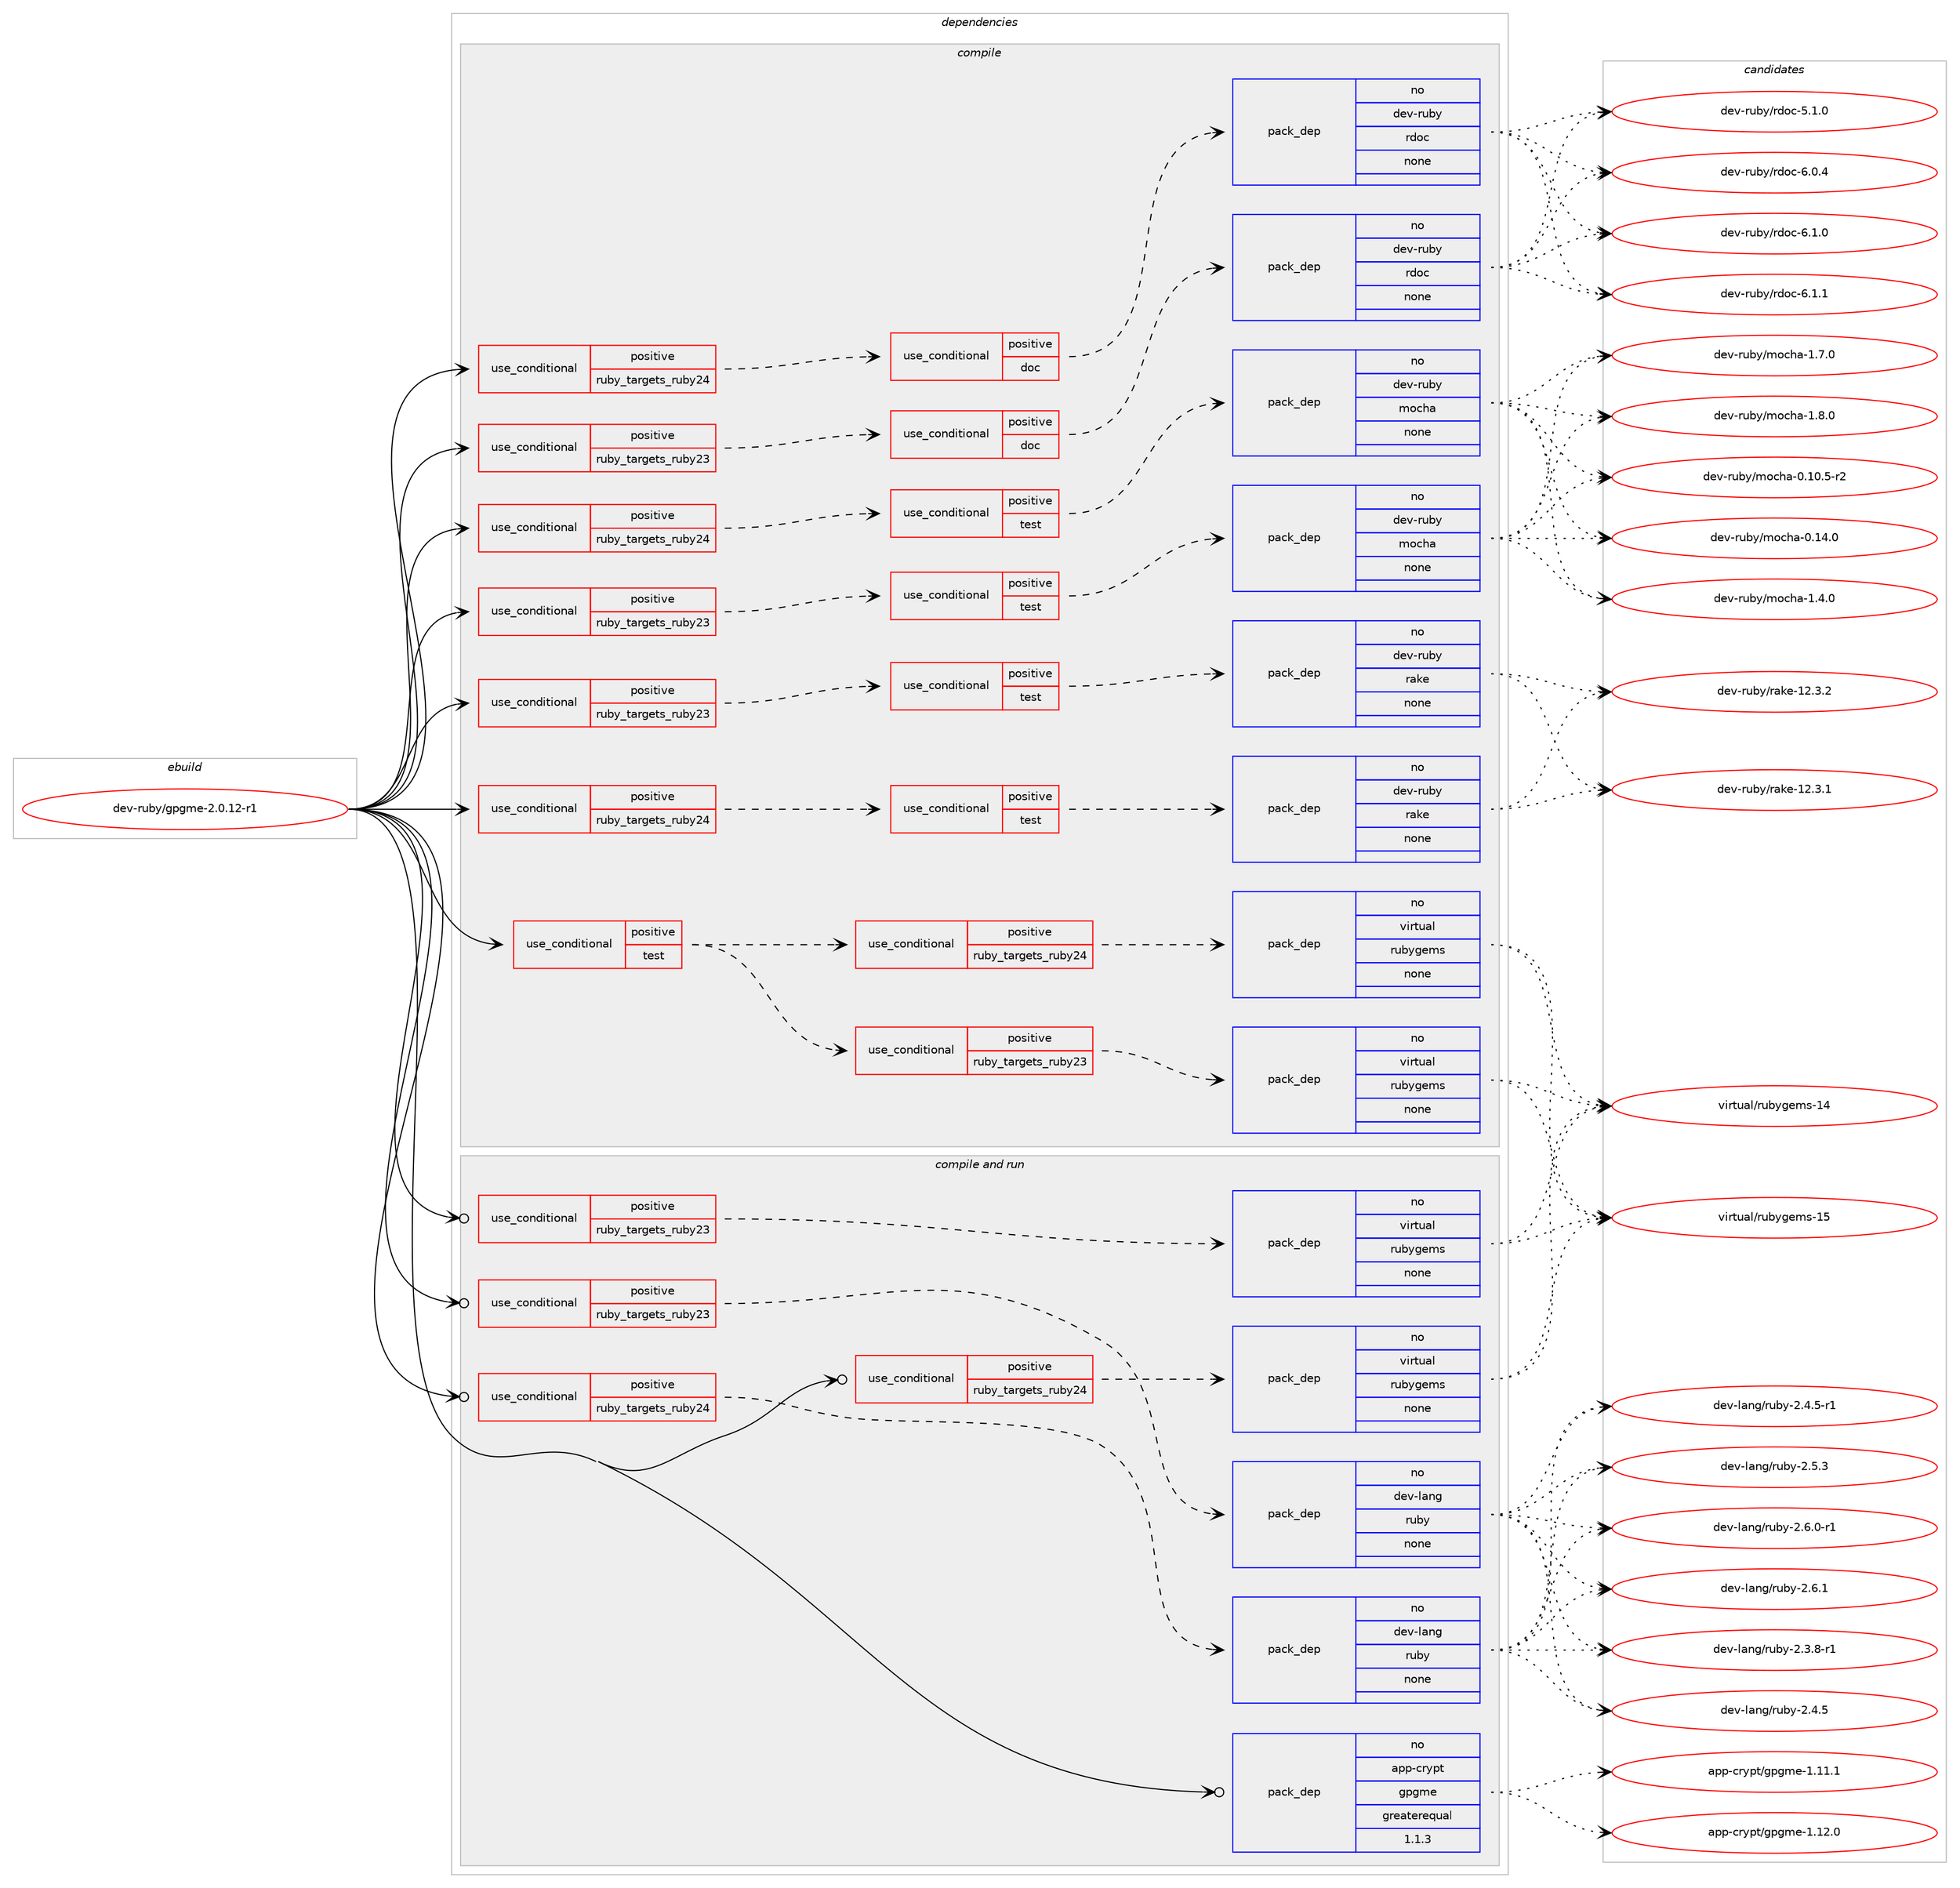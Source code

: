digraph prolog {

# *************
# Graph options
# *************

newrank=true;
concentrate=true;
compound=true;
graph [rankdir=LR,fontname=Helvetica,fontsize=10,ranksep=1.5];#, ranksep=2.5, nodesep=0.2];
edge  [arrowhead=vee];
node  [fontname=Helvetica,fontsize=10];

# **********
# The ebuild
# **********

subgraph cluster_leftcol {
color=gray;
rank=same;
label=<<i>ebuild</i>>;
id [label="dev-ruby/gpgme-2.0.12-r1", color=red, width=4, href="../dev-ruby/gpgme-2.0.12-r1.svg"];
}

# ****************
# The dependencies
# ****************

subgraph cluster_midcol {
color=gray;
label=<<i>dependencies</i>>;
subgraph cluster_compile {
fillcolor="#eeeeee";
style=filled;
label=<<i>compile</i>>;
subgraph cond401022 {
dependency1495693 [label=<<TABLE BORDER="0" CELLBORDER="1" CELLSPACING="0" CELLPADDING="4"><TR><TD ROWSPAN="3" CELLPADDING="10">use_conditional</TD></TR><TR><TD>positive</TD></TR><TR><TD>ruby_targets_ruby23</TD></TR></TABLE>>, shape=none, color=red];
subgraph cond401023 {
dependency1495694 [label=<<TABLE BORDER="0" CELLBORDER="1" CELLSPACING="0" CELLPADDING="4"><TR><TD ROWSPAN="3" CELLPADDING="10">use_conditional</TD></TR><TR><TD>positive</TD></TR><TR><TD>doc</TD></TR></TABLE>>, shape=none, color=red];
subgraph pack1071226 {
dependency1495695 [label=<<TABLE BORDER="0" CELLBORDER="1" CELLSPACING="0" CELLPADDING="4" WIDTH="220"><TR><TD ROWSPAN="6" CELLPADDING="30">pack_dep</TD></TR><TR><TD WIDTH="110">no</TD></TR><TR><TD>dev-ruby</TD></TR><TR><TD>rdoc</TD></TR><TR><TD>none</TD></TR><TR><TD></TD></TR></TABLE>>, shape=none, color=blue];
}
dependency1495694:e -> dependency1495695:w [weight=20,style="dashed",arrowhead="vee"];
}
dependency1495693:e -> dependency1495694:w [weight=20,style="dashed",arrowhead="vee"];
}
id:e -> dependency1495693:w [weight=20,style="solid",arrowhead="vee"];
subgraph cond401024 {
dependency1495696 [label=<<TABLE BORDER="0" CELLBORDER="1" CELLSPACING="0" CELLPADDING="4"><TR><TD ROWSPAN="3" CELLPADDING="10">use_conditional</TD></TR><TR><TD>positive</TD></TR><TR><TD>ruby_targets_ruby23</TD></TR></TABLE>>, shape=none, color=red];
subgraph cond401025 {
dependency1495697 [label=<<TABLE BORDER="0" CELLBORDER="1" CELLSPACING="0" CELLPADDING="4"><TR><TD ROWSPAN="3" CELLPADDING="10">use_conditional</TD></TR><TR><TD>positive</TD></TR><TR><TD>test</TD></TR></TABLE>>, shape=none, color=red];
subgraph pack1071227 {
dependency1495698 [label=<<TABLE BORDER="0" CELLBORDER="1" CELLSPACING="0" CELLPADDING="4" WIDTH="220"><TR><TD ROWSPAN="6" CELLPADDING="30">pack_dep</TD></TR><TR><TD WIDTH="110">no</TD></TR><TR><TD>dev-ruby</TD></TR><TR><TD>mocha</TD></TR><TR><TD>none</TD></TR><TR><TD></TD></TR></TABLE>>, shape=none, color=blue];
}
dependency1495697:e -> dependency1495698:w [weight=20,style="dashed",arrowhead="vee"];
}
dependency1495696:e -> dependency1495697:w [weight=20,style="dashed",arrowhead="vee"];
}
id:e -> dependency1495696:w [weight=20,style="solid",arrowhead="vee"];
subgraph cond401026 {
dependency1495699 [label=<<TABLE BORDER="0" CELLBORDER="1" CELLSPACING="0" CELLPADDING="4"><TR><TD ROWSPAN="3" CELLPADDING="10">use_conditional</TD></TR><TR><TD>positive</TD></TR><TR><TD>ruby_targets_ruby23</TD></TR></TABLE>>, shape=none, color=red];
subgraph cond401027 {
dependency1495700 [label=<<TABLE BORDER="0" CELLBORDER="1" CELLSPACING="0" CELLPADDING="4"><TR><TD ROWSPAN="3" CELLPADDING="10">use_conditional</TD></TR><TR><TD>positive</TD></TR><TR><TD>test</TD></TR></TABLE>>, shape=none, color=red];
subgraph pack1071228 {
dependency1495701 [label=<<TABLE BORDER="0" CELLBORDER="1" CELLSPACING="0" CELLPADDING="4" WIDTH="220"><TR><TD ROWSPAN="6" CELLPADDING="30">pack_dep</TD></TR><TR><TD WIDTH="110">no</TD></TR><TR><TD>dev-ruby</TD></TR><TR><TD>rake</TD></TR><TR><TD>none</TD></TR><TR><TD></TD></TR></TABLE>>, shape=none, color=blue];
}
dependency1495700:e -> dependency1495701:w [weight=20,style="dashed",arrowhead="vee"];
}
dependency1495699:e -> dependency1495700:w [weight=20,style="dashed",arrowhead="vee"];
}
id:e -> dependency1495699:w [weight=20,style="solid",arrowhead="vee"];
subgraph cond401028 {
dependency1495702 [label=<<TABLE BORDER="0" CELLBORDER="1" CELLSPACING="0" CELLPADDING="4"><TR><TD ROWSPAN="3" CELLPADDING="10">use_conditional</TD></TR><TR><TD>positive</TD></TR><TR><TD>ruby_targets_ruby24</TD></TR></TABLE>>, shape=none, color=red];
subgraph cond401029 {
dependency1495703 [label=<<TABLE BORDER="0" CELLBORDER="1" CELLSPACING="0" CELLPADDING="4"><TR><TD ROWSPAN="3" CELLPADDING="10">use_conditional</TD></TR><TR><TD>positive</TD></TR><TR><TD>doc</TD></TR></TABLE>>, shape=none, color=red];
subgraph pack1071229 {
dependency1495704 [label=<<TABLE BORDER="0" CELLBORDER="1" CELLSPACING="0" CELLPADDING="4" WIDTH="220"><TR><TD ROWSPAN="6" CELLPADDING="30">pack_dep</TD></TR><TR><TD WIDTH="110">no</TD></TR><TR><TD>dev-ruby</TD></TR><TR><TD>rdoc</TD></TR><TR><TD>none</TD></TR><TR><TD></TD></TR></TABLE>>, shape=none, color=blue];
}
dependency1495703:e -> dependency1495704:w [weight=20,style="dashed",arrowhead="vee"];
}
dependency1495702:e -> dependency1495703:w [weight=20,style="dashed",arrowhead="vee"];
}
id:e -> dependency1495702:w [weight=20,style="solid",arrowhead="vee"];
subgraph cond401030 {
dependency1495705 [label=<<TABLE BORDER="0" CELLBORDER="1" CELLSPACING="0" CELLPADDING="4"><TR><TD ROWSPAN="3" CELLPADDING="10">use_conditional</TD></TR><TR><TD>positive</TD></TR><TR><TD>ruby_targets_ruby24</TD></TR></TABLE>>, shape=none, color=red];
subgraph cond401031 {
dependency1495706 [label=<<TABLE BORDER="0" CELLBORDER="1" CELLSPACING="0" CELLPADDING="4"><TR><TD ROWSPAN="3" CELLPADDING="10">use_conditional</TD></TR><TR><TD>positive</TD></TR><TR><TD>test</TD></TR></TABLE>>, shape=none, color=red];
subgraph pack1071230 {
dependency1495707 [label=<<TABLE BORDER="0" CELLBORDER="1" CELLSPACING="0" CELLPADDING="4" WIDTH="220"><TR><TD ROWSPAN="6" CELLPADDING="30">pack_dep</TD></TR><TR><TD WIDTH="110">no</TD></TR><TR><TD>dev-ruby</TD></TR><TR><TD>mocha</TD></TR><TR><TD>none</TD></TR><TR><TD></TD></TR></TABLE>>, shape=none, color=blue];
}
dependency1495706:e -> dependency1495707:w [weight=20,style="dashed",arrowhead="vee"];
}
dependency1495705:e -> dependency1495706:w [weight=20,style="dashed",arrowhead="vee"];
}
id:e -> dependency1495705:w [weight=20,style="solid",arrowhead="vee"];
subgraph cond401032 {
dependency1495708 [label=<<TABLE BORDER="0" CELLBORDER="1" CELLSPACING="0" CELLPADDING="4"><TR><TD ROWSPAN="3" CELLPADDING="10">use_conditional</TD></TR><TR><TD>positive</TD></TR><TR><TD>ruby_targets_ruby24</TD></TR></TABLE>>, shape=none, color=red];
subgraph cond401033 {
dependency1495709 [label=<<TABLE BORDER="0" CELLBORDER="1" CELLSPACING="0" CELLPADDING="4"><TR><TD ROWSPAN="3" CELLPADDING="10">use_conditional</TD></TR><TR><TD>positive</TD></TR><TR><TD>test</TD></TR></TABLE>>, shape=none, color=red];
subgraph pack1071231 {
dependency1495710 [label=<<TABLE BORDER="0" CELLBORDER="1" CELLSPACING="0" CELLPADDING="4" WIDTH="220"><TR><TD ROWSPAN="6" CELLPADDING="30">pack_dep</TD></TR><TR><TD WIDTH="110">no</TD></TR><TR><TD>dev-ruby</TD></TR><TR><TD>rake</TD></TR><TR><TD>none</TD></TR><TR><TD></TD></TR></TABLE>>, shape=none, color=blue];
}
dependency1495709:e -> dependency1495710:w [weight=20,style="dashed",arrowhead="vee"];
}
dependency1495708:e -> dependency1495709:w [weight=20,style="dashed",arrowhead="vee"];
}
id:e -> dependency1495708:w [weight=20,style="solid",arrowhead="vee"];
subgraph cond401034 {
dependency1495711 [label=<<TABLE BORDER="0" CELLBORDER="1" CELLSPACING="0" CELLPADDING="4"><TR><TD ROWSPAN="3" CELLPADDING="10">use_conditional</TD></TR><TR><TD>positive</TD></TR><TR><TD>test</TD></TR></TABLE>>, shape=none, color=red];
subgraph cond401035 {
dependency1495712 [label=<<TABLE BORDER="0" CELLBORDER="1" CELLSPACING="0" CELLPADDING="4"><TR><TD ROWSPAN="3" CELLPADDING="10">use_conditional</TD></TR><TR><TD>positive</TD></TR><TR><TD>ruby_targets_ruby23</TD></TR></TABLE>>, shape=none, color=red];
subgraph pack1071232 {
dependency1495713 [label=<<TABLE BORDER="0" CELLBORDER="1" CELLSPACING="0" CELLPADDING="4" WIDTH="220"><TR><TD ROWSPAN="6" CELLPADDING="30">pack_dep</TD></TR><TR><TD WIDTH="110">no</TD></TR><TR><TD>virtual</TD></TR><TR><TD>rubygems</TD></TR><TR><TD>none</TD></TR><TR><TD></TD></TR></TABLE>>, shape=none, color=blue];
}
dependency1495712:e -> dependency1495713:w [weight=20,style="dashed",arrowhead="vee"];
}
dependency1495711:e -> dependency1495712:w [weight=20,style="dashed",arrowhead="vee"];
subgraph cond401036 {
dependency1495714 [label=<<TABLE BORDER="0" CELLBORDER="1" CELLSPACING="0" CELLPADDING="4"><TR><TD ROWSPAN="3" CELLPADDING="10">use_conditional</TD></TR><TR><TD>positive</TD></TR><TR><TD>ruby_targets_ruby24</TD></TR></TABLE>>, shape=none, color=red];
subgraph pack1071233 {
dependency1495715 [label=<<TABLE BORDER="0" CELLBORDER="1" CELLSPACING="0" CELLPADDING="4" WIDTH="220"><TR><TD ROWSPAN="6" CELLPADDING="30">pack_dep</TD></TR><TR><TD WIDTH="110">no</TD></TR><TR><TD>virtual</TD></TR><TR><TD>rubygems</TD></TR><TR><TD>none</TD></TR><TR><TD></TD></TR></TABLE>>, shape=none, color=blue];
}
dependency1495714:e -> dependency1495715:w [weight=20,style="dashed",arrowhead="vee"];
}
dependency1495711:e -> dependency1495714:w [weight=20,style="dashed",arrowhead="vee"];
}
id:e -> dependency1495711:w [weight=20,style="solid",arrowhead="vee"];
}
subgraph cluster_compileandrun {
fillcolor="#eeeeee";
style=filled;
label=<<i>compile and run</i>>;
subgraph cond401037 {
dependency1495716 [label=<<TABLE BORDER="0" CELLBORDER="1" CELLSPACING="0" CELLPADDING="4"><TR><TD ROWSPAN="3" CELLPADDING="10">use_conditional</TD></TR><TR><TD>positive</TD></TR><TR><TD>ruby_targets_ruby23</TD></TR></TABLE>>, shape=none, color=red];
subgraph pack1071234 {
dependency1495717 [label=<<TABLE BORDER="0" CELLBORDER="1" CELLSPACING="0" CELLPADDING="4" WIDTH="220"><TR><TD ROWSPAN="6" CELLPADDING="30">pack_dep</TD></TR><TR><TD WIDTH="110">no</TD></TR><TR><TD>dev-lang</TD></TR><TR><TD>ruby</TD></TR><TR><TD>none</TD></TR><TR><TD></TD></TR></TABLE>>, shape=none, color=blue];
}
dependency1495716:e -> dependency1495717:w [weight=20,style="dashed",arrowhead="vee"];
}
id:e -> dependency1495716:w [weight=20,style="solid",arrowhead="odotvee"];
subgraph cond401038 {
dependency1495718 [label=<<TABLE BORDER="0" CELLBORDER="1" CELLSPACING="0" CELLPADDING="4"><TR><TD ROWSPAN="3" CELLPADDING="10">use_conditional</TD></TR><TR><TD>positive</TD></TR><TR><TD>ruby_targets_ruby23</TD></TR></TABLE>>, shape=none, color=red];
subgraph pack1071235 {
dependency1495719 [label=<<TABLE BORDER="0" CELLBORDER="1" CELLSPACING="0" CELLPADDING="4" WIDTH="220"><TR><TD ROWSPAN="6" CELLPADDING="30">pack_dep</TD></TR><TR><TD WIDTH="110">no</TD></TR><TR><TD>virtual</TD></TR><TR><TD>rubygems</TD></TR><TR><TD>none</TD></TR><TR><TD></TD></TR></TABLE>>, shape=none, color=blue];
}
dependency1495718:e -> dependency1495719:w [weight=20,style="dashed",arrowhead="vee"];
}
id:e -> dependency1495718:w [weight=20,style="solid",arrowhead="odotvee"];
subgraph cond401039 {
dependency1495720 [label=<<TABLE BORDER="0" CELLBORDER="1" CELLSPACING="0" CELLPADDING="4"><TR><TD ROWSPAN="3" CELLPADDING="10">use_conditional</TD></TR><TR><TD>positive</TD></TR><TR><TD>ruby_targets_ruby24</TD></TR></TABLE>>, shape=none, color=red];
subgraph pack1071236 {
dependency1495721 [label=<<TABLE BORDER="0" CELLBORDER="1" CELLSPACING="0" CELLPADDING="4" WIDTH="220"><TR><TD ROWSPAN="6" CELLPADDING="30">pack_dep</TD></TR><TR><TD WIDTH="110">no</TD></TR><TR><TD>dev-lang</TD></TR><TR><TD>ruby</TD></TR><TR><TD>none</TD></TR><TR><TD></TD></TR></TABLE>>, shape=none, color=blue];
}
dependency1495720:e -> dependency1495721:w [weight=20,style="dashed",arrowhead="vee"];
}
id:e -> dependency1495720:w [weight=20,style="solid",arrowhead="odotvee"];
subgraph cond401040 {
dependency1495722 [label=<<TABLE BORDER="0" CELLBORDER="1" CELLSPACING="0" CELLPADDING="4"><TR><TD ROWSPAN="3" CELLPADDING="10">use_conditional</TD></TR><TR><TD>positive</TD></TR><TR><TD>ruby_targets_ruby24</TD></TR></TABLE>>, shape=none, color=red];
subgraph pack1071237 {
dependency1495723 [label=<<TABLE BORDER="0" CELLBORDER="1" CELLSPACING="0" CELLPADDING="4" WIDTH="220"><TR><TD ROWSPAN="6" CELLPADDING="30">pack_dep</TD></TR><TR><TD WIDTH="110">no</TD></TR><TR><TD>virtual</TD></TR><TR><TD>rubygems</TD></TR><TR><TD>none</TD></TR><TR><TD></TD></TR></TABLE>>, shape=none, color=blue];
}
dependency1495722:e -> dependency1495723:w [weight=20,style="dashed",arrowhead="vee"];
}
id:e -> dependency1495722:w [weight=20,style="solid",arrowhead="odotvee"];
subgraph pack1071238 {
dependency1495724 [label=<<TABLE BORDER="0" CELLBORDER="1" CELLSPACING="0" CELLPADDING="4" WIDTH="220"><TR><TD ROWSPAN="6" CELLPADDING="30">pack_dep</TD></TR><TR><TD WIDTH="110">no</TD></TR><TR><TD>app-crypt</TD></TR><TR><TD>gpgme</TD></TR><TR><TD>greaterequal</TD></TR><TR><TD>1.1.3</TD></TR></TABLE>>, shape=none, color=blue];
}
id:e -> dependency1495724:w [weight=20,style="solid",arrowhead="odotvee"];
}
subgraph cluster_run {
fillcolor="#eeeeee";
style=filled;
label=<<i>run</i>>;
}
}

# **************
# The candidates
# **************

subgraph cluster_choices {
rank=same;
color=gray;
label=<<i>candidates</i>>;

subgraph choice1071226 {
color=black;
nodesep=1;
choice10010111845114117981214711410011199455346494648 [label="dev-ruby/rdoc-5.1.0", color=red, width=4,href="../dev-ruby/rdoc-5.1.0.svg"];
choice10010111845114117981214711410011199455446484652 [label="dev-ruby/rdoc-6.0.4", color=red, width=4,href="../dev-ruby/rdoc-6.0.4.svg"];
choice10010111845114117981214711410011199455446494648 [label="dev-ruby/rdoc-6.1.0", color=red, width=4,href="../dev-ruby/rdoc-6.1.0.svg"];
choice10010111845114117981214711410011199455446494649 [label="dev-ruby/rdoc-6.1.1", color=red, width=4,href="../dev-ruby/rdoc-6.1.1.svg"];
dependency1495695:e -> choice10010111845114117981214711410011199455346494648:w [style=dotted,weight="100"];
dependency1495695:e -> choice10010111845114117981214711410011199455446484652:w [style=dotted,weight="100"];
dependency1495695:e -> choice10010111845114117981214711410011199455446494648:w [style=dotted,weight="100"];
dependency1495695:e -> choice10010111845114117981214711410011199455446494649:w [style=dotted,weight="100"];
}
subgraph choice1071227 {
color=black;
nodesep=1;
choice1001011184511411798121471091119910497454846494846534511450 [label="dev-ruby/mocha-0.10.5-r2", color=red, width=4,href="../dev-ruby/mocha-0.10.5-r2.svg"];
choice100101118451141179812147109111991049745484649524648 [label="dev-ruby/mocha-0.14.0", color=red, width=4,href="../dev-ruby/mocha-0.14.0.svg"];
choice1001011184511411798121471091119910497454946524648 [label="dev-ruby/mocha-1.4.0", color=red, width=4,href="../dev-ruby/mocha-1.4.0.svg"];
choice1001011184511411798121471091119910497454946554648 [label="dev-ruby/mocha-1.7.0", color=red, width=4,href="../dev-ruby/mocha-1.7.0.svg"];
choice1001011184511411798121471091119910497454946564648 [label="dev-ruby/mocha-1.8.0", color=red, width=4,href="../dev-ruby/mocha-1.8.0.svg"];
dependency1495698:e -> choice1001011184511411798121471091119910497454846494846534511450:w [style=dotted,weight="100"];
dependency1495698:e -> choice100101118451141179812147109111991049745484649524648:w [style=dotted,weight="100"];
dependency1495698:e -> choice1001011184511411798121471091119910497454946524648:w [style=dotted,weight="100"];
dependency1495698:e -> choice1001011184511411798121471091119910497454946554648:w [style=dotted,weight="100"];
dependency1495698:e -> choice1001011184511411798121471091119910497454946564648:w [style=dotted,weight="100"];
}
subgraph choice1071228 {
color=black;
nodesep=1;
choice1001011184511411798121471149710710145495046514649 [label="dev-ruby/rake-12.3.1", color=red, width=4,href="../dev-ruby/rake-12.3.1.svg"];
choice1001011184511411798121471149710710145495046514650 [label="dev-ruby/rake-12.3.2", color=red, width=4,href="../dev-ruby/rake-12.3.2.svg"];
dependency1495701:e -> choice1001011184511411798121471149710710145495046514649:w [style=dotted,weight="100"];
dependency1495701:e -> choice1001011184511411798121471149710710145495046514650:w [style=dotted,weight="100"];
}
subgraph choice1071229 {
color=black;
nodesep=1;
choice10010111845114117981214711410011199455346494648 [label="dev-ruby/rdoc-5.1.0", color=red, width=4,href="../dev-ruby/rdoc-5.1.0.svg"];
choice10010111845114117981214711410011199455446484652 [label="dev-ruby/rdoc-6.0.4", color=red, width=4,href="../dev-ruby/rdoc-6.0.4.svg"];
choice10010111845114117981214711410011199455446494648 [label="dev-ruby/rdoc-6.1.0", color=red, width=4,href="../dev-ruby/rdoc-6.1.0.svg"];
choice10010111845114117981214711410011199455446494649 [label="dev-ruby/rdoc-6.1.1", color=red, width=4,href="../dev-ruby/rdoc-6.1.1.svg"];
dependency1495704:e -> choice10010111845114117981214711410011199455346494648:w [style=dotted,weight="100"];
dependency1495704:e -> choice10010111845114117981214711410011199455446484652:w [style=dotted,weight="100"];
dependency1495704:e -> choice10010111845114117981214711410011199455446494648:w [style=dotted,weight="100"];
dependency1495704:e -> choice10010111845114117981214711410011199455446494649:w [style=dotted,weight="100"];
}
subgraph choice1071230 {
color=black;
nodesep=1;
choice1001011184511411798121471091119910497454846494846534511450 [label="dev-ruby/mocha-0.10.5-r2", color=red, width=4,href="../dev-ruby/mocha-0.10.5-r2.svg"];
choice100101118451141179812147109111991049745484649524648 [label="dev-ruby/mocha-0.14.0", color=red, width=4,href="../dev-ruby/mocha-0.14.0.svg"];
choice1001011184511411798121471091119910497454946524648 [label="dev-ruby/mocha-1.4.0", color=red, width=4,href="../dev-ruby/mocha-1.4.0.svg"];
choice1001011184511411798121471091119910497454946554648 [label="dev-ruby/mocha-1.7.0", color=red, width=4,href="../dev-ruby/mocha-1.7.0.svg"];
choice1001011184511411798121471091119910497454946564648 [label="dev-ruby/mocha-1.8.0", color=red, width=4,href="../dev-ruby/mocha-1.8.0.svg"];
dependency1495707:e -> choice1001011184511411798121471091119910497454846494846534511450:w [style=dotted,weight="100"];
dependency1495707:e -> choice100101118451141179812147109111991049745484649524648:w [style=dotted,weight="100"];
dependency1495707:e -> choice1001011184511411798121471091119910497454946524648:w [style=dotted,weight="100"];
dependency1495707:e -> choice1001011184511411798121471091119910497454946554648:w [style=dotted,weight="100"];
dependency1495707:e -> choice1001011184511411798121471091119910497454946564648:w [style=dotted,weight="100"];
}
subgraph choice1071231 {
color=black;
nodesep=1;
choice1001011184511411798121471149710710145495046514649 [label="dev-ruby/rake-12.3.1", color=red, width=4,href="../dev-ruby/rake-12.3.1.svg"];
choice1001011184511411798121471149710710145495046514650 [label="dev-ruby/rake-12.3.2", color=red, width=4,href="../dev-ruby/rake-12.3.2.svg"];
dependency1495710:e -> choice1001011184511411798121471149710710145495046514649:w [style=dotted,weight="100"];
dependency1495710:e -> choice1001011184511411798121471149710710145495046514650:w [style=dotted,weight="100"];
}
subgraph choice1071232 {
color=black;
nodesep=1;
choice118105114116117971084711411798121103101109115454952 [label="virtual/rubygems-14", color=red, width=4,href="../virtual/rubygems-14.svg"];
choice118105114116117971084711411798121103101109115454953 [label="virtual/rubygems-15", color=red, width=4,href="../virtual/rubygems-15.svg"];
dependency1495713:e -> choice118105114116117971084711411798121103101109115454952:w [style=dotted,weight="100"];
dependency1495713:e -> choice118105114116117971084711411798121103101109115454953:w [style=dotted,weight="100"];
}
subgraph choice1071233 {
color=black;
nodesep=1;
choice118105114116117971084711411798121103101109115454952 [label="virtual/rubygems-14", color=red, width=4,href="../virtual/rubygems-14.svg"];
choice118105114116117971084711411798121103101109115454953 [label="virtual/rubygems-15", color=red, width=4,href="../virtual/rubygems-15.svg"];
dependency1495715:e -> choice118105114116117971084711411798121103101109115454952:w [style=dotted,weight="100"];
dependency1495715:e -> choice118105114116117971084711411798121103101109115454953:w [style=dotted,weight="100"];
}
subgraph choice1071234 {
color=black;
nodesep=1;
choice100101118451089711010347114117981214550465146564511449 [label="dev-lang/ruby-2.3.8-r1", color=red, width=4,href="../dev-lang/ruby-2.3.8-r1.svg"];
choice10010111845108971101034711411798121455046524653 [label="dev-lang/ruby-2.4.5", color=red, width=4,href="../dev-lang/ruby-2.4.5.svg"];
choice100101118451089711010347114117981214550465246534511449 [label="dev-lang/ruby-2.4.5-r1", color=red, width=4,href="../dev-lang/ruby-2.4.5-r1.svg"];
choice10010111845108971101034711411798121455046534651 [label="dev-lang/ruby-2.5.3", color=red, width=4,href="../dev-lang/ruby-2.5.3.svg"];
choice100101118451089711010347114117981214550465446484511449 [label="dev-lang/ruby-2.6.0-r1", color=red, width=4,href="../dev-lang/ruby-2.6.0-r1.svg"];
choice10010111845108971101034711411798121455046544649 [label="dev-lang/ruby-2.6.1", color=red, width=4,href="../dev-lang/ruby-2.6.1.svg"];
dependency1495717:e -> choice100101118451089711010347114117981214550465146564511449:w [style=dotted,weight="100"];
dependency1495717:e -> choice10010111845108971101034711411798121455046524653:w [style=dotted,weight="100"];
dependency1495717:e -> choice100101118451089711010347114117981214550465246534511449:w [style=dotted,weight="100"];
dependency1495717:e -> choice10010111845108971101034711411798121455046534651:w [style=dotted,weight="100"];
dependency1495717:e -> choice100101118451089711010347114117981214550465446484511449:w [style=dotted,weight="100"];
dependency1495717:e -> choice10010111845108971101034711411798121455046544649:w [style=dotted,weight="100"];
}
subgraph choice1071235 {
color=black;
nodesep=1;
choice118105114116117971084711411798121103101109115454952 [label="virtual/rubygems-14", color=red, width=4,href="../virtual/rubygems-14.svg"];
choice118105114116117971084711411798121103101109115454953 [label="virtual/rubygems-15", color=red, width=4,href="../virtual/rubygems-15.svg"];
dependency1495719:e -> choice118105114116117971084711411798121103101109115454952:w [style=dotted,weight="100"];
dependency1495719:e -> choice118105114116117971084711411798121103101109115454953:w [style=dotted,weight="100"];
}
subgraph choice1071236 {
color=black;
nodesep=1;
choice100101118451089711010347114117981214550465146564511449 [label="dev-lang/ruby-2.3.8-r1", color=red, width=4,href="../dev-lang/ruby-2.3.8-r1.svg"];
choice10010111845108971101034711411798121455046524653 [label="dev-lang/ruby-2.4.5", color=red, width=4,href="../dev-lang/ruby-2.4.5.svg"];
choice100101118451089711010347114117981214550465246534511449 [label="dev-lang/ruby-2.4.5-r1", color=red, width=4,href="../dev-lang/ruby-2.4.5-r1.svg"];
choice10010111845108971101034711411798121455046534651 [label="dev-lang/ruby-2.5.3", color=red, width=4,href="../dev-lang/ruby-2.5.3.svg"];
choice100101118451089711010347114117981214550465446484511449 [label="dev-lang/ruby-2.6.0-r1", color=red, width=4,href="../dev-lang/ruby-2.6.0-r1.svg"];
choice10010111845108971101034711411798121455046544649 [label="dev-lang/ruby-2.6.1", color=red, width=4,href="../dev-lang/ruby-2.6.1.svg"];
dependency1495721:e -> choice100101118451089711010347114117981214550465146564511449:w [style=dotted,weight="100"];
dependency1495721:e -> choice10010111845108971101034711411798121455046524653:w [style=dotted,weight="100"];
dependency1495721:e -> choice100101118451089711010347114117981214550465246534511449:w [style=dotted,weight="100"];
dependency1495721:e -> choice10010111845108971101034711411798121455046534651:w [style=dotted,weight="100"];
dependency1495721:e -> choice100101118451089711010347114117981214550465446484511449:w [style=dotted,weight="100"];
dependency1495721:e -> choice10010111845108971101034711411798121455046544649:w [style=dotted,weight="100"];
}
subgraph choice1071237 {
color=black;
nodesep=1;
choice118105114116117971084711411798121103101109115454952 [label="virtual/rubygems-14", color=red, width=4,href="../virtual/rubygems-14.svg"];
choice118105114116117971084711411798121103101109115454953 [label="virtual/rubygems-15", color=red, width=4,href="../virtual/rubygems-15.svg"];
dependency1495723:e -> choice118105114116117971084711411798121103101109115454952:w [style=dotted,weight="100"];
dependency1495723:e -> choice118105114116117971084711411798121103101109115454953:w [style=dotted,weight="100"];
}
subgraph choice1071238 {
color=black;
nodesep=1;
choice9711211245991141211121164710311210310910145494649494649 [label="app-crypt/gpgme-1.11.1", color=red, width=4,href="../app-crypt/gpgme-1.11.1.svg"];
choice9711211245991141211121164710311210310910145494649504648 [label="app-crypt/gpgme-1.12.0", color=red, width=4,href="../app-crypt/gpgme-1.12.0.svg"];
dependency1495724:e -> choice9711211245991141211121164710311210310910145494649494649:w [style=dotted,weight="100"];
dependency1495724:e -> choice9711211245991141211121164710311210310910145494649504648:w [style=dotted,weight="100"];
}
}

}

